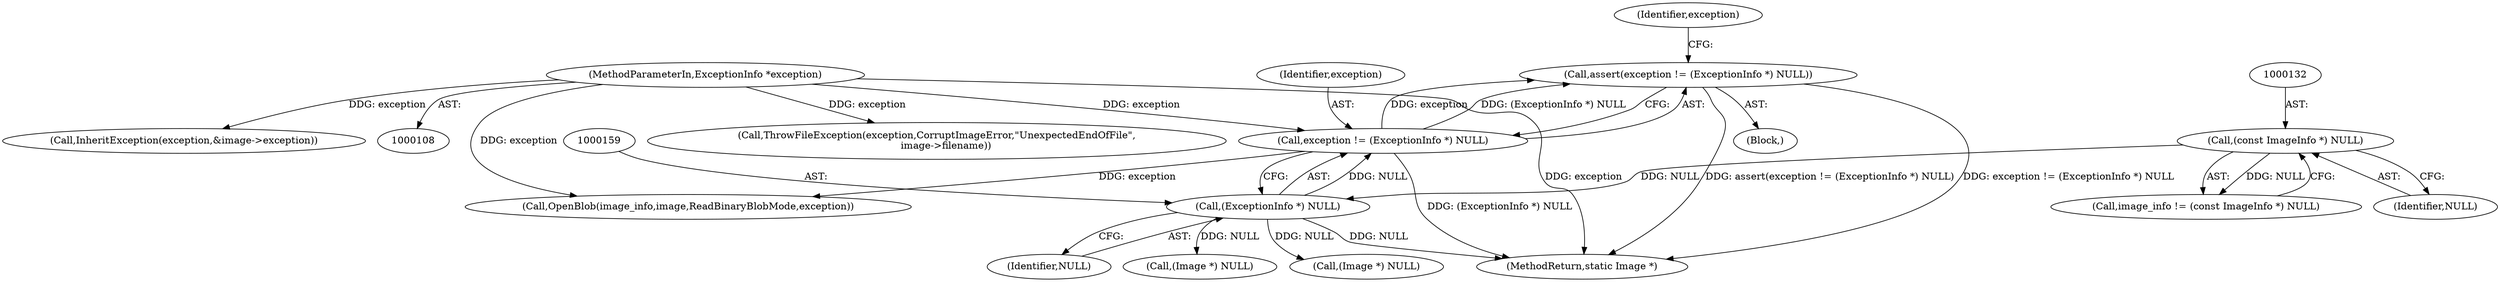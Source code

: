 digraph "0_ImageMagick_f6e9d0d9955e85bdd7540b251cd50d598dacc5e6_9@API" {
"1000155" [label="(Call,assert(exception != (ExceptionInfo *) NULL))"];
"1000156" [label="(Call,exception != (ExceptionInfo *) NULL)"];
"1000110" [label="(MethodParameterIn,ExceptionInfo *exception)"];
"1000158" [label="(Call,(ExceptionInfo *) NULL)"];
"1000131" [label="(Call,(const ImageInfo *) NULL)"];
"1000155" [label="(Call,assert(exception != (ExceptionInfo *) NULL))"];
"1000160" [label="(Identifier,NULL)"];
"1000156" [label="(Call,exception != (ExceptionInfo *) NULL)"];
"1000111" [label="(Block,)"];
"1000449" [label="(Call,(Image *) NULL)"];
"1000129" [label="(Call,image_info != (const ImageInfo *) NULL)"];
"1000110" [label="(MethodParameterIn,ExceptionInfo *exception)"];
"1000164" [label="(Identifier,exception)"];
"1000157" [label="(Identifier,exception)"];
"1000188" [label="(Call,(Image *) NULL)"];
"1000133" [label="(Identifier,NULL)"];
"1000173" [label="(Call,OpenBlob(image_info,image,ReadBinaryBlobMode,exception))"];
"1000560" [label="(Call,ThrowFileException(exception,CorruptImageError,\"UnexpectedEndOfFile\",\n      image->filename))"];
"1000527" [label="(Call,InheritException(exception,&image->exception))"];
"1000131" [label="(Call,(const ImageInfo *) NULL)"];
"1000574" [label="(MethodReturn,static Image *)"];
"1000158" [label="(Call,(ExceptionInfo *) NULL)"];
"1000155" -> "1000111"  [label="AST: "];
"1000155" -> "1000156"  [label="CFG: "];
"1000156" -> "1000155"  [label="AST: "];
"1000164" -> "1000155"  [label="CFG: "];
"1000155" -> "1000574"  [label="DDG: assert(exception != (ExceptionInfo *) NULL)"];
"1000155" -> "1000574"  [label="DDG: exception != (ExceptionInfo *) NULL"];
"1000156" -> "1000155"  [label="DDG: exception"];
"1000156" -> "1000155"  [label="DDG: (ExceptionInfo *) NULL"];
"1000156" -> "1000158"  [label="CFG: "];
"1000157" -> "1000156"  [label="AST: "];
"1000158" -> "1000156"  [label="AST: "];
"1000156" -> "1000574"  [label="DDG: (ExceptionInfo *) NULL"];
"1000110" -> "1000156"  [label="DDG: exception"];
"1000158" -> "1000156"  [label="DDG: NULL"];
"1000156" -> "1000173"  [label="DDG: exception"];
"1000110" -> "1000108"  [label="AST: "];
"1000110" -> "1000574"  [label="DDG: exception"];
"1000110" -> "1000173"  [label="DDG: exception"];
"1000110" -> "1000527"  [label="DDG: exception"];
"1000110" -> "1000560"  [label="DDG: exception"];
"1000158" -> "1000160"  [label="CFG: "];
"1000159" -> "1000158"  [label="AST: "];
"1000160" -> "1000158"  [label="AST: "];
"1000158" -> "1000574"  [label="DDG: NULL"];
"1000131" -> "1000158"  [label="DDG: NULL"];
"1000158" -> "1000188"  [label="DDG: NULL"];
"1000158" -> "1000449"  [label="DDG: NULL"];
"1000131" -> "1000129"  [label="AST: "];
"1000131" -> "1000133"  [label="CFG: "];
"1000132" -> "1000131"  [label="AST: "];
"1000133" -> "1000131"  [label="AST: "];
"1000129" -> "1000131"  [label="CFG: "];
"1000131" -> "1000129"  [label="DDG: NULL"];
}
